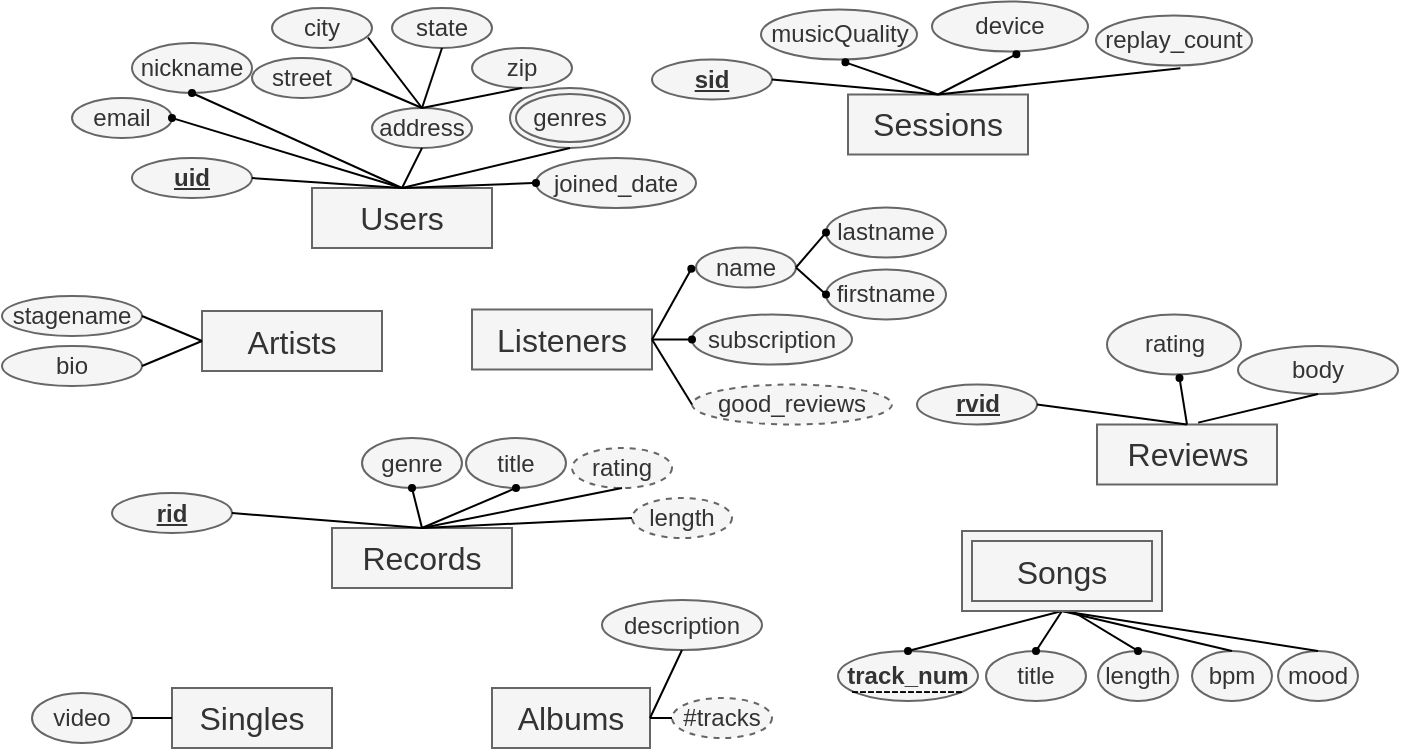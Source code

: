 <mxfile version="24.7.5" pages="2">
  <diagram id="R2lEEEUBdFMjLlhIrx00" name="Entities">
    <mxGraphModel grid="1" page="1" gridSize="10" guides="1" tooltips="1" connect="1" arrows="1" fold="1" pageScale="1" pageWidth="850" pageHeight="1100" math="0" shadow="0" extFonts="Permanent Marker^https://fonts.googleapis.com/css?family=Permanent+Marker">
      <root>
        <mxCell id="0" />
        <mxCell id="1" parent="0" />
        <mxCell id="m7z6dNr4v2_q56cSDQrF-1" value="Users" style="whiteSpace=wrap;html=1;align=center;fillColor=#f5f5f5;fontColor=#333333;strokeColor=#666666;fontSize=16;" vertex="1" parent="1">
          <mxGeometry x="130" y="315" width="90" height="30" as="geometry" />
        </mxCell>
        <mxCell id="m7z6dNr4v2_q56cSDQrF-2" value="Artists" style="whiteSpace=wrap;html=1;align=center;fillColor=#f5f5f5;fontColor=#333333;strokeColor=#666666;fontSize=16;" vertex="1" parent="1">
          <mxGeometry x="75" y="376.5" width="90" height="30" as="geometry" />
        </mxCell>
        <mxCell id="m7z6dNr4v2_q56cSDQrF-4" value="Listeners" style="whiteSpace=wrap;html=1;align=center;fillColor=#f5f5f5;fontColor=#333333;strokeColor=#666666;fontSize=16;" vertex="1" parent="1">
          <mxGeometry x="210" y="375.75" width="90" height="30" as="geometry" />
        </mxCell>
        <mxCell id="m7z6dNr4v2_q56cSDQrF-9" value="Records" style="whiteSpace=wrap;html=1;align=center;fillColor=#f5f5f5;fontColor=#333333;strokeColor=#666666;fontSize=16;" vertex="1" parent="1">
          <mxGeometry x="140" y="485" width="90" height="30" as="geometry" />
        </mxCell>
        <mxCell id="m7z6dNr4v2_q56cSDQrF-12" value="Sessions" style="whiteSpace=wrap;html=1;align=center;fillColor=#f5f5f5;fontColor=#333333;strokeColor=#666666;fontSize=16;" vertex="1" parent="1">
          <mxGeometry x="398" y="268.25" width="90" height="30" as="geometry" />
        </mxCell>
        <mxCell id="m7z6dNr4v2_q56cSDQrF-14" value="Reviews" style="whiteSpace=wrap;html=1;align=center;fillColor=#f5f5f5;fontColor=#333333;strokeColor=#666666;fontSize=16;" vertex="1" parent="1">
          <mxGeometry x="522.5" y="433.25" width="90" height="30" as="geometry" />
        </mxCell>
        <mxCell id="m7z6dNr4v2_q56cSDQrF-16" value="email" style="ellipse;whiteSpace=wrap;html=1;align=center;fillColor=#f5f5f5;fontColor=#333333;strokeColor=#666666;" vertex="1" parent="1">
          <mxGeometry x="10" y="270" width="50" height="20" as="geometry" />
        </mxCell>
        <mxCell id="m7z6dNr4v2_q56cSDQrF-17" value="&lt;b&gt;uid&lt;/b&gt;" style="ellipse;whiteSpace=wrap;html=1;align=center;fontStyle=4;fillColor=#f5f5f5;fontColor=#333333;strokeColor=#666666;" vertex="1" parent="1">
          <mxGeometry x="40" y="300" width="60" height="20" as="geometry" />
        </mxCell>
        <mxCell id="m7z6dNr4v2_q56cSDQrF-18" value="name" style="ellipse;whiteSpace=wrap;html=1;align=center;fillColor=#f5f5f5;fontColor=#333333;strokeColor=#666666;" vertex="1" parent="1">
          <mxGeometry x="322" y="344.75" width="50" height="20" as="geometry" />
        </mxCell>
        <mxCell id="m7z6dNr4v2_q56cSDQrF-19" value="firstname" style="ellipse;whiteSpace=wrap;html=1;align=center;fillColor=#f5f5f5;fontColor=#333333;strokeColor=#666666;" vertex="1" parent="1">
          <mxGeometry x="387" y="355.75" width="60" height="25" as="geometry" />
        </mxCell>
        <mxCell id="m7z6dNr4v2_q56cSDQrF-20" value="lastname" style="ellipse;whiteSpace=wrap;html=1;align=center;fillColor=#f5f5f5;fontColor=#333333;strokeColor=#666666;" vertex="1" parent="1">
          <mxGeometry x="387" y="324.75" width="60" height="25" as="geometry" />
        </mxCell>
        <mxCell id="m7z6dNr4v2_q56cSDQrF-22" value="address" style="ellipse;whiteSpace=wrap;html=1;align=center;fillColor=#f5f5f5;fontColor=#333333;strokeColor=#666666;" vertex="1" parent="1">
          <mxGeometry x="160" y="275" width="50" height="20" as="geometry" />
        </mxCell>
        <mxCell id="m7z6dNr4v2_q56cSDQrF-23" value="joined_date" style="ellipse;whiteSpace=wrap;html=1;align=center;fillColor=#f5f5f5;fontColor=#333333;strokeColor=#666666;" vertex="1" parent="1">
          <mxGeometry x="242" y="300" width="80" height="25" as="geometry" />
        </mxCell>
        <mxCell id="m7z6dNr4v2_q56cSDQrF-24" value="street" style="ellipse;whiteSpace=wrap;html=1;align=center;fillColor=#f5f5f5;fontColor=#333333;strokeColor=#666666;" vertex="1" parent="1">
          <mxGeometry x="100" y="250" width="50" height="20" as="geometry" />
        </mxCell>
        <mxCell id="m7z6dNr4v2_q56cSDQrF-25" value="city" style="ellipse;whiteSpace=wrap;html=1;align=center;fillColor=#f5f5f5;fontColor=#333333;strokeColor=#666666;" vertex="1" parent="1">
          <mxGeometry x="110" y="225" width="50" height="20" as="geometry" />
        </mxCell>
        <mxCell id="m7z6dNr4v2_q56cSDQrF-26" value="state" style="ellipse;whiteSpace=wrap;html=1;align=center;fillColor=#f5f5f5;fontColor=#333333;strokeColor=#666666;" vertex="1" parent="1">
          <mxGeometry x="170" y="225" width="50" height="20" as="geometry" />
        </mxCell>
        <mxCell id="m7z6dNr4v2_q56cSDQrF-27" value="zip" style="ellipse;whiteSpace=wrap;html=1;align=center;fillColor=#f5f5f5;fontColor=#333333;strokeColor=#666666;" vertex="1" parent="1">
          <mxGeometry x="210" y="245" width="50" height="20" as="geometry" />
        </mxCell>
        <mxCell id="m7z6dNr4v2_q56cSDQrF-28" value="genres" style="ellipse;shape=doubleEllipse;margin=3;whiteSpace=wrap;html=1;align=center;fillColor=#f5f5f5;fontColor=#333333;strokeColor=#666666;" vertex="1" parent="1">
          <mxGeometry x="229" y="265" width="60" height="30" as="geometry" />
        </mxCell>
        <mxCell id="m7z6dNr4v2_q56cSDQrF-29" value="" style="endArrow=none;html=1;rounded=0;entryX=0.5;entryY=0;entryDx=0;entryDy=0;exitX=1;exitY=0.5;exitDx=0;exitDy=0;" edge="1" parent="1" source="m7z6dNr4v2_q56cSDQrF-17" target="m7z6dNr4v2_q56cSDQrF-1">
          <mxGeometry width="50" height="50" relative="1" as="geometry">
            <mxPoint x="60" y="385" as="sourcePoint" />
            <mxPoint x="110" y="335" as="targetPoint" />
          </mxGeometry>
        </mxCell>
        <mxCell id="m7z6dNr4v2_q56cSDQrF-30" value="" style="endArrow=none;html=1;rounded=0;entryX=0.5;entryY=0;entryDx=0;entryDy=0;exitX=1;exitY=0.5;exitDx=0;exitDy=0;startArrow=oval;startFill=1;startSize=3;" edge="1" parent="1" source="m7z6dNr4v2_q56cSDQrF-16" target="m7z6dNr4v2_q56cSDQrF-1">
          <mxGeometry width="50" height="50" relative="1" as="geometry">
            <mxPoint x="110" y="320" as="sourcePoint" />
            <mxPoint x="140" y="340" as="targetPoint" />
          </mxGeometry>
        </mxCell>
        <mxCell id="m7z6dNr4v2_q56cSDQrF-31" value="" style="endArrow=none;html=1;rounded=0;entryX=0.5;entryY=0;entryDx=0;entryDy=0;exitX=0.5;exitY=1;exitDx=0;exitDy=0;" edge="1" parent="1" source="m7z6dNr4v2_q56cSDQrF-22" target="m7z6dNr4v2_q56cSDQrF-1">
          <mxGeometry width="50" height="50" relative="1" as="geometry">
            <mxPoint x="110" y="320" as="sourcePoint" />
            <mxPoint x="140" y="340" as="targetPoint" />
          </mxGeometry>
        </mxCell>
        <mxCell id="m7z6dNr4v2_q56cSDQrF-32" value="" style="endArrow=none;html=1;rounded=0;entryX=0.5;entryY=0;entryDx=0;entryDy=0;exitX=1;exitY=0.5;exitDx=0;exitDy=0;" edge="1" parent="1" source="m7z6dNr4v2_q56cSDQrF-24" target="m7z6dNr4v2_q56cSDQrF-22">
          <mxGeometry width="50" height="50" relative="1" as="geometry">
            <mxPoint x="165" y="295" as="sourcePoint" />
            <mxPoint x="185" y="325" as="targetPoint" />
          </mxGeometry>
        </mxCell>
        <mxCell id="m7z6dNr4v2_q56cSDQrF-33" value="" style="endArrow=none;html=1;rounded=0;entryX=0.5;entryY=0;entryDx=0;entryDy=0;exitX=0.96;exitY=0.742;exitDx=0;exitDy=0;exitPerimeter=0;" edge="1" parent="1" source="m7z6dNr4v2_q56cSDQrF-25" target="m7z6dNr4v2_q56cSDQrF-22">
          <mxGeometry width="50" height="50" relative="1" as="geometry">
            <mxPoint x="110" y="265" as="sourcePoint" />
            <mxPoint x="165" y="275" as="targetPoint" />
          </mxGeometry>
        </mxCell>
        <mxCell id="m7z6dNr4v2_q56cSDQrF-34" value="" style="endArrow=none;html=1;rounded=0;entryX=0.5;entryY=0;entryDx=0;entryDy=0;exitX=0.5;exitY=1;exitDx=0;exitDy=0;" edge="1" parent="1" source="m7z6dNr4v2_q56cSDQrF-26" target="m7z6dNr4v2_q56cSDQrF-22">
          <mxGeometry width="50" height="50" relative="1" as="geometry">
            <mxPoint x="128" y="247" as="sourcePoint" />
            <mxPoint x="165" y="275" as="targetPoint" />
          </mxGeometry>
        </mxCell>
        <mxCell id="m7z6dNr4v2_q56cSDQrF-35" value="" style="endArrow=none;html=1;rounded=0;entryX=0.5;entryY=0;entryDx=0;entryDy=0;exitX=0.5;exitY=1;exitDx=0;exitDy=0;" edge="1" parent="1" source="m7z6dNr4v2_q56cSDQrF-27" target="m7z6dNr4v2_q56cSDQrF-22">
          <mxGeometry width="50" height="50" relative="1" as="geometry">
            <mxPoint x="155" y="240" as="sourcePoint" />
            <mxPoint x="165" y="275" as="targetPoint" />
          </mxGeometry>
        </mxCell>
        <mxCell id="m7z6dNr4v2_q56cSDQrF-36" value="" style="endArrow=none;html=1;rounded=0;entryX=0.5;entryY=0;entryDx=0;entryDy=0;exitX=0.5;exitY=1;exitDx=0;exitDy=0;" edge="1" parent="1" source="m7z6dNr4v2_q56cSDQrF-28" target="m7z6dNr4v2_q56cSDQrF-1">
          <mxGeometry width="50" height="50" relative="1" as="geometry">
            <mxPoint x="165" y="295" as="sourcePoint" />
            <mxPoint x="185" y="325" as="targetPoint" />
          </mxGeometry>
        </mxCell>
        <mxCell id="m7z6dNr4v2_q56cSDQrF-38" value="" style="endArrow=none;html=1;rounded=0;entryX=0.5;entryY=0;entryDx=0;entryDy=0;exitX=0;exitY=0.5;exitDx=0;exitDy=0;startArrow=oval;startFill=1;startSize=3;" edge="1" parent="1" source="m7z6dNr4v2_q56cSDQrF-23" target="m7z6dNr4v2_q56cSDQrF-1">
          <mxGeometry width="50" height="50" relative="1" as="geometry">
            <mxPoint x="130" y="295" as="sourcePoint" />
            <mxPoint x="140" y="340" as="targetPoint" />
          </mxGeometry>
        </mxCell>
        <mxCell id="m7z6dNr4v2_q56cSDQrF-39" value="" style="endArrow=none;html=1;rounded=0;entryX=1;entryY=0.5;entryDx=0;entryDy=0;exitX=-0.047;exitY=0.533;exitDx=0;exitDy=0;startArrow=oval;startFill=1;startSize=3;exitPerimeter=0;" edge="1" parent="1" source="m7z6dNr4v2_q56cSDQrF-18" target="m7z6dNr4v2_q56cSDQrF-4">
          <mxGeometry width="50" height="50" relative="1" as="geometry">
            <mxPoint x="330" y="313.75" as="sourcePoint" />
            <mxPoint x="265" y="320.75" as="targetPoint" />
          </mxGeometry>
        </mxCell>
        <mxCell id="m7z6dNr4v2_q56cSDQrF-40" value="" style="endArrow=none;html=1;rounded=0;entryX=1;entryY=0.5;entryDx=0;entryDy=0;exitX=0;exitY=0.5;exitDx=0;exitDy=0;startArrow=oval;startFill=1;startSize=3;" edge="1" parent="1" source="m7z6dNr4v2_q56cSDQrF-20" target="m7z6dNr4v2_q56cSDQrF-18">
          <mxGeometry width="50" height="50" relative="1" as="geometry">
            <mxPoint x="425" y="389.75" as="sourcePoint" />
            <mxPoint x="392" y="393.75" as="targetPoint" />
          </mxGeometry>
        </mxCell>
        <mxCell id="m7z6dNr4v2_q56cSDQrF-41" value="" style="endArrow=none;html=1;rounded=0;entryX=1;entryY=0.5;entryDx=0;entryDy=0;exitX=0;exitY=0.5;exitDx=0;exitDy=0;startArrow=oval;startFill=1;startSize=3;" edge="1" parent="1" source="m7z6dNr4v2_q56cSDQrF-19" target="m7z6dNr4v2_q56cSDQrF-18">
          <mxGeometry width="50" height="50" relative="1" as="geometry">
            <mxPoint x="432" y="409.75" as="sourcePoint" />
            <mxPoint x="404" y="398.75" as="targetPoint" />
          </mxGeometry>
        </mxCell>
        <mxCell id="m7z6dNr4v2_q56cSDQrF-42" value="stagename" style="ellipse;whiteSpace=wrap;html=1;align=center;fillColor=#f5f5f5;fontColor=#333333;strokeColor=#666666;" vertex="1" parent="1">
          <mxGeometry x="-25" y="369" width="70" height="20" as="geometry" />
        </mxCell>
        <mxCell id="m7z6dNr4v2_q56cSDQrF-43" value="rating" style="ellipse;whiteSpace=wrap;html=1;align=center;dashed=1;fillColor=#f5f5f5;fontColor=#333333;strokeColor=#666666;" vertex="1" parent="1">
          <mxGeometry x="260" y="445" width="50" height="20" as="geometry" />
        </mxCell>
        <mxCell id="m7z6dNr4v2_q56cSDQrF-46" value="Singles" style="whiteSpace=wrap;html=1;align=center;fillColor=#f5f5f5;fontColor=#333333;strokeColor=#666666;fontSize=16;" vertex="1" parent="1">
          <mxGeometry x="60" y="565" width="80" height="30" as="geometry" />
        </mxCell>
        <mxCell id="m7z6dNr4v2_q56cSDQrF-47" value="Albums" style="whiteSpace=wrap;html=1;align=center;fillColor=#f5f5f5;fontColor=#333333;strokeColor=#666666;fontSize=16;" vertex="1" parent="1">
          <mxGeometry x="220" y="565" width="79" height="30" as="geometry" />
        </mxCell>
        <mxCell id="m7z6dNr4v2_q56cSDQrF-49" value="" style="endArrow=none;html=1;rounded=0;entryX=0;entryY=0.5;entryDx=0;entryDy=0;exitX=1;exitY=0.5;exitDx=0;exitDy=0;startArrow=none;startFill=0;startSize=3;" edge="1" parent="1" source="m7z6dNr4v2_q56cSDQrF-42" target="m7z6dNr4v2_q56cSDQrF-2">
          <mxGeometry width="50" height="50" relative="1" as="geometry">
            <mxPoint x="145" y="286.5" as="sourcePoint" />
            <mxPoint x="155" y="331.5" as="targetPoint" />
          </mxGeometry>
        </mxCell>
        <mxCell id="m7z6dNr4v2_q56cSDQrF-52" value="genre" style="ellipse;whiteSpace=wrap;html=1;align=center;fillColor=#f5f5f5;fontColor=#333333;strokeColor=#666666;" vertex="1" parent="1">
          <mxGeometry x="155" y="440" width="50" height="25" as="geometry" />
        </mxCell>
        <mxCell id="m7z6dNr4v2_q56cSDQrF-53" value="bio" style="ellipse;whiteSpace=wrap;html=1;align=center;fillColor=#f5f5f5;fontColor=#333333;strokeColor=#666666;" vertex="1" parent="1">
          <mxGeometry x="-25" y="394" width="70" height="20" as="geometry" />
        </mxCell>
        <mxCell id="m7z6dNr4v2_q56cSDQrF-54" value="" style="endArrow=none;html=1;rounded=0;entryX=0;entryY=0.5;entryDx=0;entryDy=0;exitX=1;exitY=0.5;exitDx=0;exitDy=0;startArrow=none;startFill=0;startSize=3;" edge="1" parent="1" source="m7z6dNr4v2_q56cSDQrF-53" target="m7z6dNr4v2_q56cSDQrF-2">
          <mxGeometry width="50" height="50" relative="1" as="geometry">
            <mxPoint x="55" y="401.5" as="sourcePoint" />
            <mxPoint x="85" y="401.5" as="targetPoint" />
          </mxGeometry>
        </mxCell>
        <mxCell id="m7z6dNr4v2_q56cSDQrF-57" value="" style="endArrow=none;html=1;rounded=0;entryX=0.5;entryY=0;entryDx=0;entryDy=0;exitX=0.5;exitY=1;exitDx=0;exitDy=0;startArrow=oval;startFill=1;startSize=3;" edge="1" parent="1" source="m7z6dNr4v2_q56cSDQrF-52" target="m7z6dNr4v2_q56cSDQrF-9">
          <mxGeometry width="50" height="50" relative="1" as="geometry">
            <mxPoint x="250" y="482" as="sourcePoint" />
            <mxPoint x="240" y="510" as="targetPoint" />
          </mxGeometry>
        </mxCell>
        <mxCell id="m7z6dNr4v2_q56cSDQrF-58" value="" style="endArrow=none;html=1;rounded=0;entryX=0.5;entryY=0;entryDx=0;entryDy=0;exitX=0.5;exitY=1;exitDx=0;exitDy=0;startArrow=none;startFill=0;startSize=3;" edge="1" parent="1" source="m7z6dNr4v2_q56cSDQrF-43" target="m7z6dNr4v2_q56cSDQrF-9">
          <mxGeometry width="50" height="50" relative="1" as="geometry">
            <mxPoint x="260" y="513" as="sourcePoint" />
            <mxPoint x="240" y="510" as="targetPoint" />
          </mxGeometry>
        </mxCell>
        <mxCell id="m7z6dNr4v2_q56cSDQrF-60" value="subscription" style="ellipse;whiteSpace=wrap;html=1;align=center;fillColor=#f5f5f5;fontColor=#333333;strokeColor=#666666;" vertex="1" parent="1">
          <mxGeometry x="320" y="378.25" width="80" height="25" as="geometry" />
        </mxCell>
        <mxCell id="m7z6dNr4v2_q56cSDQrF-61" value="" style="endArrow=none;html=1;rounded=0;entryX=1;entryY=0.5;entryDx=0;entryDy=0;exitX=0;exitY=0.5;exitDx=0;exitDy=0;startArrow=oval;startFill=1;startSize=3;" edge="1" parent="1" source="m7z6dNr4v2_q56cSDQrF-60" target="m7z6dNr4v2_q56cSDQrF-4">
          <mxGeometry width="50" height="50" relative="1" as="geometry">
            <mxPoint x="340" y="462.75" as="sourcePoint" />
            <mxPoint x="275" y="465.75" as="targetPoint" />
          </mxGeometry>
        </mxCell>
        <mxCell id="m7z6dNr4v2_q56cSDQrF-62" value="&lt;b&gt;rid&lt;/b&gt;" style="ellipse;whiteSpace=wrap;html=1;align=center;fontStyle=4;fillColor=#f5f5f5;fontColor=#333333;strokeColor=#666666;" vertex="1" parent="1">
          <mxGeometry x="30" y="467.5" width="60" height="20" as="geometry" />
        </mxCell>
        <mxCell id="m7z6dNr4v2_q56cSDQrF-63" value="" style="endArrow=none;html=1;rounded=0;entryX=0.5;entryY=0;entryDx=0;entryDy=0;exitX=1;exitY=0.5;exitDx=0;exitDy=0;" edge="1" parent="1" source="m7z6dNr4v2_q56cSDQrF-62" target="m7z6dNr4v2_q56cSDQrF-9">
          <mxGeometry width="50" height="50" relative="1" as="geometry">
            <mxPoint x="60" y="570" as="sourcePoint" />
            <mxPoint x="130" y="515" as="targetPoint" />
          </mxGeometry>
        </mxCell>
        <mxCell id="m7z6dNr4v2_q56cSDQrF-64" value="length" style="ellipse;whiteSpace=wrap;html=1;align=center;dashed=1;fillColor=#f5f5f5;fontColor=#333333;strokeColor=#666666;" vertex="1" parent="1">
          <mxGeometry x="290" y="470" width="50" height="20" as="geometry" />
        </mxCell>
        <mxCell id="m7z6dNr4v2_q56cSDQrF-65" value="" style="endArrow=none;html=1;rounded=0;entryX=0.5;entryY=0;entryDx=0;entryDy=0;exitX=0;exitY=0.5;exitDx=0;exitDy=0;startArrow=none;startFill=0;startSize=3;" edge="1" parent="1" source="m7z6dNr4v2_q56cSDQrF-64" target="m7z6dNr4v2_q56cSDQrF-9">
          <mxGeometry width="50" height="50" relative="1" as="geometry">
            <mxPoint x="255" y="475" as="sourcePoint" />
            <mxPoint x="195" y="495" as="targetPoint" />
          </mxGeometry>
        </mxCell>
        <mxCell id="m7z6dNr4v2_q56cSDQrF-66" value="title" style="ellipse;whiteSpace=wrap;html=1;align=center;fillColor=#f5f5f5;fontColor=#333333;strokeColor=#666666;" vertex="1" parent="1">
          <mxGeometry x="207" y="440" width="50" height="25" as="geometry" />
        </mxCell>
        <mxCell id="m7z6dNr4v2_q56cSDQrF-67" value="" style="endArrow=none;html=1;rounded=0;entryX=0.5;entryY=0;entryDx=0;entryDy=0;exitX=0.5;exitY=1;exitDx=0;exitDy=0;startArrow=oval;startFill=1;startSize=3;" edge="1" parent="1" source="m7z6dNr4v2_q56cSDQrF-66" target="m7z6dNr4v2_q56cSDQrF-9">
          <mxGeometry width="50" height="50" relative="1" as="geometry">
            <mxPoint x="190" y="475" as="sourcePoint" />
            <mxPoint x="195" y="495" as="targetPoint" />
          </mxGeometry>
        </mxCell>
        <mxCell id="m7z6dNr4v2_q56cSDQrF-72" value="title" style="ellipse;whiteSpace=wrap;html=1;align=center;fillColor=#f5f5f5;fontColor=#333333;strokeColor=#666666;" vertex="1" parent="1">
          <mxGeometry x="467" y="546.5" width="50" height="25" as="geometry" />
        </mxCell>
        <mxCell id="m7z6dNr4v2_q56cSDQrF-73" value="" style="endArrow=none;html=1;rounded=0;entryX=0.5;entryY=1;entryDx=0;entryDy=0;exitX=0.5;exitY=0;exitDx=0;exitDy=0;startArrow=oval;startFill=1;startSize=3;" edge="1" parent="1" source="m7z6dNr4v2_q56cSDQrF-72" target="m7z6dNr4v2_q56cSDQrF-90">
          <mxGeometry width="50" height="50" relative="1" as="geometry">
            <mxPoint x="630" y="411.5" as="sourcePoint" />
            <mxPoint x="573" y="621.5" as="targetPoint" />
          </mxGeometry>
        </mxCell>
        <mxCell id="m7z6dNr4v2_q56cSDQrF-77" value="&lt;b&gt;track_num&lt;/b&gt;" style="ellipse;whiteSpace=wrap;html=1;align=center;fillColor=#f5f5f5;fontColor=#333333;strokeColor=#666666;" vertex="1" parent="1">
          <mxGeometry x="393" y="546.5" width="70" height="25" as="geometry" />
        </mxCell>
        <mxCell id="m7z6dNr4v2_q56cSDQrF-78" value="bpm" style="ellipse;whiteSpace=wrap;html=1;align=center;fillColor=#f5f5f5;fontColor=#333333;strokeColor=#666666;" vertex="1" parent="1">
          <mxGeometry x="570" y="546.5" width="40" height="25" as="geometry" />
        </mxCell>
        <mxCell id="m7z6dNr4v2_q56cSDQrF-79" value="mood" style="ellipse;whiteSpace=wrap;html=1;align=center;fillColor=#f5f5f5;fontColor=#333333;strokeColor=#666666;" vertex="1" parent="1">
          <mxGeometry x="613" y="546.5" width="40" height="25" as="geometry" />
        </mxCell>
        <mxCell id="m7z6dNr4v2_q56cSDQrF-80" value="" style="endArrow=none;html=1;rounded=0;entryX=0.5;entryY=1;entryDx=0;entryDy=0;exitX=0.5;exitY=0;exitDx=0;exitDy=0;startArrow=oval;startFill=1;startSize=3;" edge="1" parent="1" source="m7z6dNr4v2_q56cSDQrF-77">
          <mxGeometry width="50" height="50" relative="1" as="geometry">
            <mxPoint x="475" y="556.5" as="sourcePoint" />
            <mxPoint x="505" y="526.5" as="targetPoint" />
          </mxGeometry>
        </mxCell>
        <mxCell id="m7z6dNr4v2_q56cSDQrF-81" value="" style="endArrow=none;html=1;rounded=0;entryX=0.5;entryY=1;entryDx=0;entryDy=0;exitX=0.5;exitY=0;exitDx=0;exitDy=0;startArrow=none;startFill=0;startSize=3;" edge="1" parent="1" source="m7z6dNr4v2_q56cSDQrF-78">
          <mxGeometry width="50" height="50" relative="1" as="geometry">
            <mxPoint x="535" y="556.5" as="sourcePoint" />
            <mxPoint x="505" y="526.5" as="targetPoint" />
          </mxGeometry>
        </mxCell>
        <mxCell id="m7z6dNr4v2_q56cSDQrF-82" value="" style="endArrow=none;html=1;rounded=0;exitX=0.5;exitY=0;exitDx=0;exitDy=0;startArrow=none;startFill=0;startSize=3;entryX=0.5;entryY=1;entryDx=0;entryDy=0;" edge="1" parent="1" source="m7z6dNr4v2_q56cSDQrF-79">
          <mxGeometry width="50" height="50" relative="1" as="geometry">
            <mxPoint x="590" y="556.5" as="sourcePoint" />
            <mxPoint x="505" y="526.5" as="targetPoint" />
          </mxGeometry>
        </mxCell>
        <mxCell id="m7z6dNr4v2_q56cSDQrF-84" value="length" style="ellipse;whiteSpace=wrap;html=1;align=center;fillColor=#f5f5f5;fontColor=#333333;strokeColor=#666666;" vertex="1" parent="1">
          <mxGeometry x="523" y="546.5" width="40" height="25" as="geometry" />
        </mxCell>
        <mxCell id="m7z6dNr4v2_q56cSDQrF-85" value="" style="endArrow=none;html=1;rounded=0;exitX=0.5;exitY=0;exitDx=0;exitDy=0;startArrow=oval;startFill=1;startSize=3;" edge="1" parent="1" source="m7z6dNr4v2_q56cSDQrF-84">
          <mxGeometry width="50" height="50" relative="1" as="geometry">
            <mxPoint x="510" y="556.5" as="sourcePoint" />
            <mxPoint x="510" y="526.5" as="targetPoint" />
          </mxGeometry>
        </mxCell>
        <mxCell id="m7z6dNr4v2_q56cSDQrF-86" value="#tracks" style="ellipse;whiteSpace=wrap;html=1;align=center;dashed=1;fillColor=#f5f5f5;fontColor=#333333;strokeColor=#666666;" vertex="1" parent="1">
          <mxGeometry x="310" y="570" width="50" height="20" as="geometry" />
        </mxCell>
        <mxCell id="m7z6dNr4v2_q56cSDQrF-87" value="" style="endArrow=none;html=1;rounded=0;entryX=1;entryY=0.5;entryDx=0;entryDy=0;exitX=0;exitY=0.5;exitDx=0;exitDy=0;startArrow=none;startFill=0;startSize=3;" edge="1" parent="1" source="m7z6dNr4v2_q56cSDQrF-86" target="m7z6dNr4v2_q56cSDQrF-47">
          <mxGeometry width="50" height="50" relative="1" as="geometry">
            <mxPoint x="300" y="663" as="sourcePoint" />
            <mxPoint x="225" y="635" as="targetPoint" />
          </mxGeometry>
        </mxCell>
        <mxCell id="m7z6dNr4v2_q56cSDQrF-90" value="Songs" style="shape=ext;margin=3;double=1;whiteSpace=wrap;html=1;align=center;fontSize=16;fillColor=#f5f5f5;fontColor=#333333;strokeColor=#666666;" vertex="1" parent="1">
          <mxGeometry x="455" y="486.5" width="100" height="40" as="geometry" />
        </mxCell>
        <mxCell id="m7z6dNr4v2_q56cSDQrF-92" value="--------------" style="text;html=1;align=center;verticalAlign=middle;resizable=0;points=[];autosize=1;strokeColor=none;fillColor=none;" vertex="1" parent="1">
          <mxGeometry x="387" y="550.5" width="80" height="30" as="geometry" />
        </mxCell>
        <mxCell id="m7z6dNr4v2_q56cSDQrF-100" value="video" style="ellipse;whiteSpace=wrap;html=1;align=center;fillColor=#f5f5f5;fontColor=#333333;strokeColor=#666666;" vertex="1" parent="1">
          <mxGeometry x="-10" y="567.5" width="50" height="25" as="geometry" />
        </mxCell>
        <mxCell id="m7z6dNr4v2_q56cSDQrF-101" value="" style="endArrow=none;html=1;rounded=0;entryX=0;entryY=0.5;entryDx=0;entryDy=0;exitX=1;exitY=0.5;exitDx=0;exitDy=0;" edge="1" parent="1" source="m7z6dNr4v2_q56cSDQrF-100" target="m7z6dNr4v2_q56cSDQrF-46">
          <mxGeometry width="50" height="50" relative="1" as="geometry">
            <mxPoint x="125" y="575" as="sourcePoint" />
            <mxPoint x="175" y="561" as="targetPoint" />
          </mxGeometry>
        </mxCell>
        <mxCell id="m7z6dNr4v2_q56cSDQrF-103" value="description" style="ellipse;whiteSpace=wrap;html=1;align=center;fillColor=#f5f5f5;fontColor=#333333;strokeColor=#666666;" vertex="1" parent="1">
          <mxGeometry x="275" y="521" width="80" height="25" as="geometry" />
        </mxCell>
        <mxCell id="m7z6dNr4v2_q56cSDQrF-105" value="" style="endArrow=none;html=1;rounded=0;entryX=0.5;entryY=1;entryDx=0;entryDy=0;exitX=1;exitY=0.5;exitDx=0;exitDy=0;" edge="1" parent="1" source="m7z6dNr4v2_q56cSDQrF-47" target="m7z6dNr4v2_q56cSDQrF-103">
          <mxGeometry width="50" height="50" relative="1" as="geometry">
            <mxPoint x="200" y="539" as="sourcePoint" />
            <mxPoint x="295" y="546" as="targetPoint" />
          </mxGeometry>
        </mxCell>
        <mxCell id="m7z6dNr4v2_q56cSDQrF-107" value="&lt;b&gt;sid&lt;/b&gt;" style="ellipse;whiteSpace=wrap;html=1;align=center;fontStyle=4;fillColor=#f5f5f5;fontColor=#333333;strokeColor=#666666;" vertex="1" parent="1">
          <mxGeometry x="300" y="250.75" width="60" height="20" as="geometry" />
        </mxCell>
        <mxCell id="m7z6dNr4v2_q56cSDQrF-108" value="" style="endArrow=none;html=1;rounded=0;exitX=1;exitY=0.5;exitDx=0;exitDy=0;" edge="1" parent="1" source="m7z6dNr4v2_q56cSDQrF-107">
          <mxGeometry width="50" height="50" relative="1" as="geometry">
            <mxPoint x="290.5" y="380.75" as="sourcePoint" />
            <mxPoint x="443" y="268.25" as="targetPoint" />
          </mxGeometry>
        </mxCell>
        <mxCell id="m7z6dNr4v2_q56cSDQrF-110" value="musicQuality" style="ellipse;whiteSpace=wrap;html=1;align=center;fillColor=#f5f5f5;fontColor=#333333;strokeColor=#666666;" vertex="1" parent="1">
          <mxGeometry x="354.5" y="225.75" width="78" height="25" as="geometry" />
        </mxCell>
        <mxCell id="m7z6dNr4v2_q56cSDQrF-115" value="" style="endArrow=none;html=1;rounded=0;entryX=0.5;entryY=0;entryDx=0;entryDy=0;exitX=0.541;exitY=1.057;exitDx=0;exitDy=0;startArrow=oval;startFill=1;startSize=3;exitPerimeter=0;" edge="1" parent="1" source="m7z6dNr4v2_q56cSDQrF-110" target="m7z6dNr4v2_q56cSDQrF-12">
          <mxGeometry width="50" height="50" relative="1" as="geometry">
            <mxPoint x="308" y="173.25" as="sourcePoint" />
            <mxPoint x="288" y="173.25" as="targetPoint" />
          </mxGeometry>
        </mxCell>
        <mxCell id="m7z6dNr4v2_q56cSDQrF-118" value="&lt;b&gt;rvid&lt;/b&gt;" style="ellipse;whiteSpace=wrap;html=1;align=center;fontStyle=4;fillColor=#f5f5f5;fontColor=#333333;strokeColor=#666666;" vertex="1" parent="1">
          <mxGeometry x="432.5" y="413.25" width="60" height="20" as="geometry" />
        </mxCell>
        <mxCell id="m7z6dNr4v2_q56cSDQrF-119" value="" style="endArrow=none;html=1;rounded=0;exitX=1;exitY=0.5;exitDx=0;exitDy=0;entryX=0.5;entryY=0;entryDx=0;entryDy=0;" edge="1" parent="1" source="m7z6dNr4v2_q56cSDQrF-118" target="m7z6dNr4v2_q56cSDQrF-14">
          <mxGeometry width="50" height="50" relative="1" as="geometry">
            <mxPoint x="415" y="535.75" as="sourcePoint" />
            <mxPoint x="567.5" y="423.25" as="targetPoint" />
          </mxGeometry>
        </mxCell>
        <mxCell id="m7z6dNr4v2_q56cSDQrF-122" value="rating" style="ellipse;whiteSpace=wrap;html=1;align=center;fillColor=#f5f5f5;fontColor=#333333;strokeColor=#666666;" vertex="1" parent="1">
          <mxGeometry x="527.5" y="378.25" width="67" height="30" as="geometry" />
        </mxCell>
        <mxCell id="m7z6dNr4v2_q56cSDQrF-123" value="" style="endArrow=none;html=1;rounded=0;entryX=0.5;entryY=0;entryDx=0;entryDy=0;exitX=0.541;exitY=1.057;exitDx=0;exitDy=0;startArrow=oval;startFill=1;startSize=3;exitPerimeter=0;" edge="1" parent="1" source="m7z6dNr4v2_q56cSDQrF-122" target="m7z6dNr4v2_q56cSDQrF-14">
          <mxGeometry width="50" height="50" relative="1" as="geometry">
            <mxPoint x="440.5" y="318.25" as="sourcePoint" />
            <mxPoint x="575.5" y="413.25" as="targetPoint" />
          </mxGeometry>
        </mxCell>
        <mxCell id="m7z6dNr4v2_q56cSDQrF-126" value="body" style="ellipse;whiteSpace=wrap;html=1;align=center;fillColor=#f5f5f5;fontColor=#333333;strokeColor=#666666;" vertex="1" parent="1">
          <mxGeometry x="593" y="394" width="80" height="24" as="geometry" />
        </mxCell>
        <mxCell id="m7z6dNr4v2_q56cSDQrF-127" value="" style="endArrow=none;html=1;rounded=0;exitX=0.5;exitY=1;exitDx=0;exitDy=0;startArrow=none;startFill=0;startSize=3;entryX=0.562;entryY=-0.031;entryDx=0;entryDy=0;entryPerimeter=0;" edge="1" parent="1" source="m7z6dNr4v2_q56cSDQrF-126" target="m7z6dNr4v2_q56cSDQrF-14">
          <mxGeometry width="50" height="50" relative="1" as="geometry">
            <mxPoint x="717.5" y="393.25" as="sourcePoint" />
            <mxPoint x="592.5" y="413.25" as="targetPoint" />
          </mxGeometry>
        </mxCell>
        <mxCell id="m7z6dNr4v2_q56cSDQrF-128" value="good_reviews" style="ellipse;whiteSpace=wrap;html=1;align=center;dashed=1;fillColor=#f5f5f5;fontColor=#333333;strokeColor=#666666;" vertex="1" parent="1">
          <mxGeometry x="320" y="413.25" width="100" height="20" as="geometry" />
        </mxCell>
        <mxCell id="m7z6dNr4v2_q56cSDQrF-129" value="" style="endArrow=none;html=1;rounded=0;exitX=0;exitY=0.5;exitDx=0;exitDy=0;startArrow=none;startFill=0;startSize=3;entryX=1;entryY=0.5;entryDx=0;entryDy=0;" edge="1" parent="1" source="m7z6dNr4v2_q56cSDQrF-128" target="m7z6dNr4v2_q56cSDQrF-4">
          <mxGeometry width="50" height="50" relative="1" as="geometry">
            <mxPoint x="270" y="398.75" as="sourcePoint" />
            <mxPoint x="300" y="385.75" as="targetPoint" />
          </mxGeometry>
        </mxCell>
        <mxCell id="9H-P3haPAAki3UIAK6NZ-1" value="device" style="ellipse;whiteSpace=wrap;html=1;align=center;fillColor=#f5f5f5;fontColor=#333333;strokeColor=#666666;" vertex="1" parent="1">
          <mxGeometry x="440" y="221.75" width="78" height="25" as="geometry" />
        </mxCell>
        <mxCell id="9H-P3haPAAki3UIAK6NZ-2" value="" style="endArrow=none;html=1;rounded=0;exitX=0.541;exitY=1.057;exitDx=0;exitDy=0;startArrow=oval;startFill=1;startSize=3;exitPerimeter=0;entryX=0.5;entryY=0;entryDx=0;entryDy=0;" edge="1" parent="1" source="9H-P3haPAAki3UIAK6NZ-1" target="m7z6dNr4v2_q56cSDQrF-12">
          <mxGeometry width="50" height="50" relative="1" as="geometry">
            <mxPoint x="392" y="155.25" as="sourcePoint" />
            <mxPoint x="590" y="271.75" as="targetPoint" />
          </mxGeometry>
        </mxCell>
        <mxCell id="OxJGCo9w4F_GELYzy29N-1" value="replay_count" style="ellipse;whiteSpace=wrap;html=1;align=center;fillColor=#f5f5f5;fontColor=#333333;strokeColor=#666666;" vertex="1" parent="1">
          <mxGeometry x="522" y="228.75" width="78" height="25" as="geometry" />
        </mxCell>
        <mxCell id="OxJGCo9w4F_GELYzy29N-2" value="" style="endArrow=none;html=1;rounded=0;exitX=0.541;exitY=1.057;exitDx=0;exitDy=0;startArrow=none;startFill=0;startSize=3;exitPerimeter=0;entryX=0.5;entryY=0;entryDx=0;entryDy=0;" edge="1" parent="1" source="OxJGCo9w4F_GELYzy29N-1" target="m7z6dNr4v2_q56cSDQrF-12">
          <mxGeometry width="50" height="50" relative="1" as="geometry">
            <mxPoint x="474" y="162.25" as="sourcePoint" />
            <mxPoint x="525" y="275.75" as="targetPoint" />
          </mxGeometry>
        </mxCell>
        <mxCell id="u_ucK4fHByCeaSaJpIVc-2" value="nickname" style="ellipse;whiteSpace=wrap;html=1;align=center;fillColor=#f5f5f5;fontColor=#333333;strokeColor=#666666;" vertex="1" parent="1">
          <mxGeometry x="40" y="242.5" width="60" height="25" as="geometry" />
        </mxCell>
        <mxCell id="u_ucK4fHByCeaSaJpIVc-3" value="" style="endArrow=none;html=1;rounded=0;entryX=0.5;entryY=0;entryDx=0;entryDy=0;exitX=0.5;exitY=1;exitDx=0;exitDy=0;startArrow=oval;startFill=1;startSize=3;" edge="1" parent="1" source="u_ucK4fHByCeaSaJpIVc-2" target="m7z6dNr4v2_q56cSDQrF-1">
          <mxGeometry width="50" height="50" relative="1" as="geometry">
            <mxPoint x="61.5" y="334.75" as="sourcePoint" />
            <mxPoint x="106.5" y="354.75" as="targetPoint" />
          </mxGeometry>
        </mxCell>
      </root>
    </mxGraphModel>
  </diagram>
  <diagram name="Relationships" id="0XXxZVFuT4ylNUoDSTAb">
    <mxGraphModel dx="1435" dy="732" grid="0" gridSize="10" guides="1" tooltips="1" connect="1" arrows="1" fold="1" page="0" pageScale="1" pageWidth="850" pageHeight="1100" math="0" shadow="0" extFonts="Permanent Marker^https://fonts.googleapis.com/css?family=Permanent+Marker">
      <root>
        <mxCell id="vH7kEpWCVE1P75NRNAr0-0" />
        <mxCell id="vH7kEpWCVE1P75NRNAr0-1" parent="vH7kEpWCVE1P75NRNAr0-0" />
        <mxCell id="vH7kEpWCVE1P75NRNAr0-2" value="Users" style="whiteSpace=wrap;html=1;align=center;fillColor=#f5f5f5;fontColor=#333333;strokeColor=#666666;fontSize=16;" parent="vH7kEpWCVE1P75NRNAr0-1" vertex="1">
          <mxGeometry x="130" y="315" width="90" height="30" as="geometry" />
        </mxCell>
        <mxCell id="vH7kEpWCVE1P75NRNAr0-3" value="Artists" style="whiteSpace=wrap;html=1;align=center;fillColor=#f5f5f5;fontColor=#333333;strokeColor=#666666;fontSize=16;" parent="vH7kEpWCVE1P75NRNAr0-1" vertex="1">
          <mxGeometry x="60" y="425" width="90" height="30" as="geometry" />
        </mxCell>
        <mxCell id="vH7kEpWCVE1P75NRNAr0-4" value="Listeners" style="whiteSpace=wrap;html=1;align=center;fillColor=#f5f5f5;fontColor=#333333;strokeColor=#666666;fontSize=16;" parent="vH7kEpWCVE1P75NRNAr0-1" vertex="1">
          <mxGeometry x="235" y="425" width="90" height="30" as="geometry" />
        </mxCell>
        <mxCell id="vH7kEpWCVE1P75NRNAr0-5" value="" style="group" parent="vH7kEpWCVE1P75NRNAr0-1" vertex="1" connectable="0">
          <mxGeometry x="155" y="375" width="40" height="35" as="geometry" />
        </mxCell>
        <mxCell id="vH7kEpWCVE1P75NRNAr0-6" value="" style="triangle;whiteSpace=wrap;html=1;rotation=-90;fillColor=#f5f5f5;fontColor=#333333;strokeColor=#666666;" parent="vH7kEpWCVE1P75NRNAr0-5" vertex="1">
          <mxGeometry x="5" y="-5" width="30" height="40" as="geometry" />
        </mxCell>
        <mxCell id="vH7kEpWCVE1P75NRNAr0-7" value="IsA" style="text;html=1;align=center;verticalAlign=middle;resizable=0;points=[];autosize=1;strokeColor=none;fillColor=none;" parent="vH7kEpWCVE1P75NRNAr0-5" vertex="1">
          <mxGeometry y="5" width="40" height="30" as="geometry" />
        </mxCell>
        <mxCell id="vH7kEpWCVE1P75NRNAr0-8" value="Records" style="whiteSpace=wrap;html=1;align=center;fillColor=#f5f5f5;fontColor=#333333;strokeColor=#666666;fontSize=16;" parent="vH7kEpWCVE1P75NRNAr0-1" vertex="1">
          <mxGeometry x="60" y="580" width="90" height="30" as="geometry" />
        </mxCell>
        <mxCell id="vH7kEpWCVE1P75NRNAr0-9" value="Sessions" style="whiteSpace=wrap;html=1;align=center;fillColor=#f5f5f5;fontColor=#333333;strokeColor=#666666;fontSize=16;" parent="vH7kEpWCVE1P75NRNAr0-1" vertex="1">
          <mxGeometry x="425" y="425" width="90" height="30" as="geometry" />
        </mxCell>
        <mxCell id="vH7kEpWCVE1P75NRNAr0-10" value="Reviews" style="whiteSpace=wrap;html=1;align=center;fillColor=#f5f5f5;fontColor=#333333;strokeColor=#666666;fontSize=16;" parent="vH7kEpWCVE1P75NRNAr0-1" vertex="1">
          <mxGeometry x="315" y="518.5" width="90" height="30" as="geometry" />
        </mxCell>
        <mxCell id="vH7kEpWCVE1P75NRNAr0-37" value="Singles" style="whiteSpace=wrap;html=1;align=center;fillColor=#f5f5f5;fontColor=#333333;strokeColor=#666666;fontSize=16;" parent="vH7kEpWCVE1P75NRNAr0-1" vertex="1">
          <mxGeometry x="-20" y="660" width="80" height="30" as="geometry" />
        </mxCell>
        <mxCell id="vH7kEpWCVE1P75NRNAr0-38" value="Albums" style="whiteSpace=wrap;html=1;align=center;fillColor=#f5f5f5;fontColor=#333333;strokeColor=#666666;fontSize=16;" parent="vH7kEpWCVE1P75NRNAr0-1" vertex="1">
          <mxGeometry x="140" y="660" width="79" height="30" as="geometry" />
        </mxCell>
        <mxCell id="vH7kEpWCVE1P75NRNAr0-55" value="" style="group" parent="vH7kEpWCVE1P75NRNAr0-1" vertex="1" connectable="0">
          <mxGeometry x="85" y="616" width="40" height="35" as="geometry" />
        </mxCell>
        <mxCell id="vH7kEpWCVE1P75NRNAr0-56" value="" style="triangle;whiteSpace=wrap;html=1;rotation=-90;fillColor=#f5f5f5;fontColor=#333333;strokeColor=#666666;" parent="vH7kEpWCVE1P75NRNAr0-55" vertex="1">
          <mxGeometry x="5" y="-5" width="30" height="40" as="geometry" />
        </mxCell>
        <mxCell id="vH7kEpWCVE1P75NRNAr0-57" value="IsA" style="text;html=1;align=center;verticalAlign=middle;resizable=0;points=[];autosize=1;strokeColor=none;fillColor=none;" parent="vH7kEpWCVE1P75NRNAr0-55" vertex="1">
          <mxGeometry y="5" width="40" height="30" as="geometry" />
        </mxCell>
        <mxCell id="vH7kEpWCVE1P75NRNAr0-70" value="Songs" style="shape=ext;margin=3;double=1;whiteSpace=wrap;html=1;align=center;fontSize=16;fillColor=#f5f5f5;fontColor=#333333;strokeColor=#666666;" parent="vH7kEpWCVE1P75NRNAr0-1" vertex="1">
          <mxGeometry x="420" y="576.5" width="100" height="40" as="geometry" />
        </mxCell>
        <mxCell id="vH7kEpWCVE1P75NRNAr0-72" value="" style="endArrow=none;html=1;rounded=0;entryX=0.5;entryY=1;entryDx=0;entryDy=0;exitX=1;exitY=0.5;exitDx=0;exitDy=0;" parent="vH7kEpWCVE1P75NRNAr0-1" source="vH7kEpWCVE1P75NRNAr0-6" target="vH7kEpWCVE1P75NRNAr0-2" edge="1">
          <mxGeometry width="50" height="50" relative="1" as="geometry">
            <mxPoint x="110" y="320" as="sourcePoint" />
            <mxPoint x="140" y="340" as="targetPoint" />
          </mxGeometry>
        </mxCell>
        <mxCell id="vH7kEpWCVE1P75NRNAr0-73" value="" style="endArrow=none;html=1;rounded=0;entryX=0.5;entryY=0;entryDx=0;entryDy=0;exitX=0.006;exitY=0.808;exitDx=0;exitDy=0;exitPerimeter=0;" parent="vH7kEpWCVE1P75NRNAr0-1" source="vH7kEpWCVE1P75NRNAr0-7" target="vH7kEpWCVE1P75NRNAr0-3" edge="1">
          <mxGeometry width="50" height="50" relative="1" as="geometry">
            <mxPoint x="130" y="405" as="sourcePoint" />
            <mxPoint x="110.0" y="418.14" as="targetPoint" />
          </mxGeometry>
        </mxCell>
        <mxCell id="vH7kEpWCVE1P75NRNAr0-74" value="" style="endArrow=none;html=1;rounded=0;entryX=0.5;entryY=0;entryDx=0;entryDy=0;exitX=0.974;exitY=0.829;exitDx=0;exitDy=0;exitPerimeter=0;" parent="vH7kEpWCVE1P75NRNAr0-1" source="vH7kEpWCVE1P75NRNAr0-7" target="vH7kEpWCVE1P75NRNAr0-4" edge="1">
          <mxGeometry width="50" height="50" relative="1" as="geometry">
            <mxPoint x="165" y="414" as="sourcePoint" />
            <mxPoint x="115" y="435" as="targetPoint" />
          </mxGeometry>
        </mxCell>
        <mxCell id="vH7kEpWCVE1P75NRNAr0-75" value="not disjoint&lt;div&gt;covering&lt;/div&gt;" style="text;html=1;align=center;verticalAlign=middle;resizable=0;points=[];autosize=1;strokeColor=none;fillColor=none;" parent="vH7kEpWCVE1P75NRNAr0-1" vertex="1">
          <mxGeometry x="135" y="400" width="80" height="40" as="geometry" />
        </mxCell>
        <mxCell id="vH7kEpWCVE1P75NRNAr0-76" value="" style="endArrow=none;html=1;rounded=0;entryX=0.5;entryY=1;entryDx=0;entryDy=0;exitX=1;exitY=0.5;exitDx=0;exitDy=0;" parent="vH7kEpWCVE1P75NRNAr0-1" source="vH7kEpWCVE1P75NRNAr0-56" target="vH7kEpWCVE1P75NRNAr0-8" edge="1">
          <mxGeometry width="50" height="50" relative="1" as="geometry">
            <mxPoint x="185" y="420" as="sourcePoint" />
            <mxPoint x="185" y="390" as="targetPoint" />
          </mxGeometry>
        </mxCell>
        <mxCell id="vH7kEpWCVE1P75NRNAr0-77" value="" style="endArrow=none;html=1;rounded=0;entryX=0.005;entryY=0.829;entryDx=0;entryDy=0;exitX=0.5;exitY=0;exitDx=0;exitDy=0;entryPerimeter=0;" parent="vH7kEpWCVE1P75NRNAr0-1" source="vH7kEpWCVE1P75NRNAr0-37" target="vH7kEpWCVE1P75NRNAr0-57" edge="1">
          <mxGeometry width="50" height="50" relative="1" as="geometry">
            <mxPoint x="115" y="626" as="sourcePoint" />
            <mxPoint x="115" y="620" as="targetPoint" />
          </mxGeometry>
        </mxCell>
        <mxCell id="vH7kEpWCVE1P75NRNAr0-78" value="" style="endArrow=none;html=1;rounded=0;exitX=0.5;exitY=0;exitDx=0;exitDy=0;entryX=0.945;entryY=0.797;entryDx=0;entryDy=0;entryPerimeter=0;" parent="vH7kEpWCVE1P75NRNAr0-1" source="vH7kEpWCVE1P75NRNAr0-38" target="vH7kEpWCVE1P75NRNAr0-57" edge="1">
          <mxGeometry width="50" height="50" relative="1" as="geometry">
            <mxPoint x="45" y="670" as="sourcePoint" />
            <mxPoint x="125" y="644" as="targetPoint" />
          </mxGeometry>
        </mxCell>
        <mxCell id="vH7kEpWCVE1P75NRNAr0-81" value="disjoint&lt;div&gt;covering&lt;/div&gt;" style="text;html=1;align=center;verticalAlign=middle;resizable=0;points=[];autosize=1;strokeColor=none;fillColor=none;" parent="vH7kEpWCVE1P75NRNAr0-1" vertex="1">
          <mxGeometry x="70" y="645" width="70" height="40" as="geometry" />
        </mxCell>
        <mxCell id="ki9-TBqm3kJDDxW-xRnx-0" value="Release" style="shape=rhombus;perimeter=rhombusPerimeter;whiteSpace=wrap;html=1;align=center;fontSize=15;fillColor=#f5f5f5;fontColor=#333333;strokeColor=#666666;" parent="vH7kEpWCVE1P75NRNAr0-1" vertex="1">
          <mxGeometry x="68.75" y="490" width="72.5" height="60" as="geometry" />
        </mxCell>
        <mxCell id="ki9-TBqm3kJDDxW-xRnx-1" value="" style="endArrow=none;html=1;rounded=0;entryX=0.5;entryY=1;entryDx=0;entryDy=0;exitX=0.5;exitY=0;exitDx=0;exitDy=0;" parent="vH7kEpWCVE1P75NRNAr0-1" source="ki9-TBqm3kJDDxW-xRnx-0" target="vH7kEpWCVE1P75NRNAr0-3" edge="1">
          <mxGeometry relative="1" as="geometry">
            <mxPoint x="-250" y="595.81" as="sourcePoint" />
            <mxPoint x="-90" y="595.81" as="targetPoint" />
          </mxGeometry>
        </mxCell>
        <mxCell id="ki9-TBqm3kJDDxW-xRnx-2" value="1" style="resizable=0;html=1;whiteSpace=wrap;align=right;verticalAlign=bottom;" parent="ki9-TBqm3kJDDxW-xRnx-1" connectable="0" vertex="1">
          <mxGeometry x="1" relative="1" as="geometry">
            <mxPoint y="35" as="offset" />
          </mxGeometry>
        </mxCell>
        <mxCell id="ki9-TBqm3kJDDxW-xRnx-3" value="" style="endArrow=none;html=1;rounded=0;entryX=0.5;entryY=1;entryDx=0;entryDy=0;exitX=0.5;exitY=0;exitDx=0;exitDy=0;shape=link;width=-2.4;" parent="vH7kEpWCVE1P75NRNAr0-1" source="vH7kEpWCVE1P75NRNAr0-8" target="ki9-TBqm3kJDDxW-xRnx-0" edge="1">
          <mxGeometry relative="1" as="geometry">
            <mxPoint x="104.8" y="585" as="sourcePoint" />
            <mxPoint x="104.8" y="550" as="targetPoint" />
          </mxGeometry>
        </mxCell>
        <mxCell id="ki9-TBqm3kJDDxW-xRnx-4" value="N" style="resizable=0;html=1;whiteSpace=wrap;align=right;verticalAlign=bottom;" parent="ki9-TBqm3kJDDxW-xRnx-3" connectable="0" vertex="1">
          <mxGeometry x="1" relative="1" as="geometry">
            <mxPoint y="30" as="offset" />
          </mxGeometry>
        </mxCell>
        <mxCell id="ki9-TBqm3kJDDxW-xRnx-6" value="" style="endArrow=none;html=1;rounded=0;exitX=1;exitY=0.5;exitDx=0;exitDy=0;entryX=1;entryY=0.5;entryDx=0;entryDy=0;" parent="vH7kEpWCVE1P75NRNAr0-1" source="ki9-TBqm3kJDDxW-xRnx-10" target="vH7kEpWCVE1P75NRNAr0-8" edge="1">
          <mxGeometry relative="1" as="geometry">
            <mxPoint x="10" y="576" as="sourcePoint" />
            <mxPoint x="-50" y="511" as="targetPoint" />
          </mxGeometry>
        </mxCell>
        <mxCell id="ki9-TBqm3kJDDxW-xRnx-7" value="1" style="resizable=0;html=1;whiteSpace=wrap;align=right;verticalAlign=bottom;" parent="ki9-TBqm3kJDDxW-xRnx-6" connectable="0" vertex="1">
          <mxGeometry x="1" relative="1" as="geometry">
            <mxPoint x="29" as="offset" />
          </mxGeometry>
        </mxCell>
        <mxCell id="ki9-TBqm3kJDDxW-xRnx-8" value="" style="endArrow=none;html=1;rounded=0;entryX=0;entryY=0.5;entryDx=0;entryDy=0;exitX=0;exitY=0.5;exitDx=0;exitDy=0;" parent="vH7kEpWCVE1P75NRNAr0-1" source="vH7kEpWCVE1P75NRNAr0-70" target="ki9-TBqm3kJDDxW-xRnx-10" edge="1">
          <mxGeometry relative="1" as="geometry">
            <mxPoint x="360" y="597" as="sourcePoint" />
            <mxPoint x="-110" y="576" as="targetPoint" />
          </mxGeometry>
        </mxCell>
        <mxCell id="ki9-TBqm3kJDDxW-xRnx-9" value="N" style="resizable=0;html=1;whiteSpace=wrap;align=right;verticalAlign=bottom;" parent="ki9-TBqm3kJDDxW-xRnx-8" connectable="0" vertex="1">
          <mxGeometry x="1" relative="1" as="geometry">
            <mxPoint x="190" as="offset" />
          </mxGeometry>
        </mxCell>
        <mxCell id="ki9-TBqm3kJDDxW-xRnx-10" value="Contain" style="shape=rhombus;double=1;perimeter=rhombusPerimeter;whiteSpace=wrap;html=1;align=center;fillColor=#f5f5f5;fontColor=#333333;strokeColor=#666666;fontSize=15;" parent="vH7kEpWCVE1P75NRNAr0-1" vertex="1">
          <mxGeometry x="219" y="576.5" width="120" height="36.5" as="geometry" />
        </mxCell>
        <mxCell id="GGebyix9KkBAPh-r87uk-0" value="release_date" style="ellipse;whiteSpace=wrap;html=1;align=center;fillColor=#f5f5f5;fontColor=#333333;strokeColor=#666666;" parent="vH7kEpWCVE1P75NRNAr0-1" vertex="1">
          <mxGeometry x="-40" y="507.5" width="80" height="25" as="geometry" />
        </mxCell>
        <mxCell id="GGebyix9KkBAPh-r87uk-1" value="" style="endArrow=none;html=1;rounded=0;entryX=0;entryY=0.5;entryDx=0;entryDy=0;exitX=1;exitY=0.5;exitDx=0;exitDy=0;startArrow=oval;startFill=1;startSize=3;" parent="vH7kEpWCVE1P75NRNAr0-1" source="GGebyix9KkBAPh-r87uk-0" target="ki9-TBqm3kJDDxW-xRnx-0" edge="1">
          <mxGeometry width="50" height="50" relative="1" as="geometry">
            <mxPoint x="250" y="499" as="sourcePoint" />
            <mxPoint x="195" y="549" as="targetPoint" />
          </mxGeometry>
        </mxCell>
        <mxCell id="aiHAi2cxU0SoABbNqUn8-0" value="Play" style="shape=rhombus;perimeter=rhombusPerimeter;whiteSpace=wrap;html=1;align=center;fontSize=15;fillColor=#f5f5f5;fontColor=#333333;strokeColor=#666666;" parent="vH7kEpWCVE1P75NRNAr0-1" vertex="1">
          <mxGeometry x="350" y="377.5" width="50" height="32.5" as="geometry" />
        </mxCell>
        <mxCell id="aiHAi2cxU0SoABbNqUn8-1" value="SessionOn" style="shape=rhombus;perimeter=rhombusPerimeter;whiteSpace=wrap;html=1;align=center;fontSize=15;fillColor=#f5f5f5;fontColor=#333333;strokeColor=#666666;" parent="vH7kEpWCVE1P75NRNAr0-1" vertex="1">
          <mxGeometry x="420" y="496.25" width="100" height="47.5" as="geometry" />
        </mxCell>
        <mxCell id="aiHAi2cxU0SoABbNqUn8-2" value="" style="endArrow=none;html=1;rounded=0;entryX=1;entryY=0;entryDx=0;entryDy=0;exitX=0;exitY=1;exitDx=0;exitDy=0;" parent="vH7kEpWCVE1P75NRNAr0-1" source="aiHAi2cxU0SoABbNqUn8-0" target="vH7kEpWCVE1P75NRNAr0-4" edge="1">
          <mxGeometry relative="1" as="geometry">
            <mxPoint x="650" y="507.5" as="sourcePoint" />
            <mxPoint x="440" y="507.5" as="targetPoint" />
          </mxGeometry>
        </mxCell>
        <mxCell id="aiHAi2cxU0SoABbNqUn8-3" value="1" style="resizable=0;html=1;whiteSpace=wrap;align=right;verticalAlign=bottom;" parent="aiHAi2cxU0SoABbNqUn8-2" connectable="0" vertex="1">
          <mxGeometry x="1" relative="1" as="geometry">
            <mxPoint x="10" y="-5" as="offset" />
          </mxGeometry>
        </mxCell>
        <mxCell id="aiHAi2cxU0SoABbNqUn8-4" value="" style="endArrow=none;html=1;rounded=0;entryX=0.5;entryY=0;entryDx=0;entryDy=0;exitX=1;exitY=1;exitDx=0;exitDy=0;shape=link;width=-1.6;" parent="vH7kEpWCVE1P75NRNAr0-1" source="aiHAi2cxU0SoABbNqUn8-0" target="vH7kEpWCVE1P75NRNAr0-9" edge="1">
          <mxGeometry relative="1" as="geometry">
            <mxPoint x="343" y="373" as="sourcePoint" />
            <mxPoint x="310" y="435" as="targetPoint" />
          </mxGeometry>
        </mxCell>
        <mxCell id="aiHAi2cxU0SoABbNqUn8-5" value="N" style="resizable=0;html=1;whiteSpace=wrap;align=right;verticalAlign=bottom;" parent="aiHAi2cxU0SoABbNqUn8-4" connectable="0" vertex="1">
          <mxGeometry x="1" relative="1" as="geometry">
            <mxPoint x="-20" y="-8" as="offset" />
          </mxGeometry>
        </mxCell>
        <mxCell id="aiHAi2cxU0SoABbNqUn8-6" value="" style="endArrow=none;html=1;rounded=0;entryX=0.5;entryY=0;entryDx=0;entryDy=0;exitX=0.5;exitY=1;exitDx=0;exitDy=0;shape=link;width=-2;" parent="vH7kEpWCVE1P75NRNAr0-1" source="vH7kEpWCVE1P75NRNAr0-9" target="aiHAi2cxU0SoABbNqUn8-1" edge="1">
          <mxGeometry relative="1" as="geometry">
            <mxPoint x="343" y="373" as="sourcePoint" />
            <mxPoint x="310" y="435" as="targetPoint" />
          </mxGeometry>
        </mxCell>
        <mxCell id="aiHAi2cxU0SoABbNqUn8-7" value="N" style="resizable=0;html=1;whiteSpace=wrap;align=right;verticalAlign=bottom;" parent="aiHAi2cxU0SoABbNqUn8-6" connectable="0" vertex="1">
          <mxGeometry x="1" relative="1" as="geometry">
            <mxPoint x="20" y="-16" as="offset" />
          </mxGeometry>
        </mxCell>
        <mxCell id="aiHAi2cxU0SoABbNqUn8-8" value="" style="endArrow=none;html=1;rounded=0;entryX=0.5;entryY=1;entryDx=0;entryDy=0;exitX=0.5;exitY=0;exitDx=0;exitDy=0;" parent="vH7kEpWCVE1P75NRNAr0-1" source="vH7kEpWCVE1P75NRNAr0-70" target="aiHAi2cxU0SoABbNqUn8-1" edge="1">
          <mxGeometry relative="1" as="geometry">
            <mxPoint x="533" y="490" as="sourcePoint" />
            <mxPoint x="500" y="552" as="targetPoint" />
          </mxGeometry>
        </mxCell>
        <mxCell id="aiHAi2cxU0SoABbNqUn8-9" value="1" style="resizable=0;html=1;whiteSpace=wrap;align=right;verticalAlign=bottom;" parent="aiHAi2cxU0SoABbNqUn8-8" connectable="0" vertex="1">
          <mxGeometry x="1" relative="1" as="geometry">
            <mxPoint x="20" y="23" as="offset" />
          </mxGeometry>
        </mxCell>
        <mxCell id="OG6HR0rvseqH5tPaktZ3-0" value="start_timestamp" style="ellipse;whiteSpace=wrap;html=1;align=center;fillColor=#f5f5f5;fontColor=#333333;strokeColor=#666666;" parent="vH7kEpWCVE1P75NRNAr0-1" vertex="1">
          <mxGeometry x="550" y="470" width="110" height="24" as="geometry" />
        </mxCell>
        <mxCell id="OG6HR0rvseqH5tPaktZ3-1" value="end_timestamp" style="ellipse;whiteSpace=wrap;html=1;align=center;fillColor=#f5f5f5;fontColor=#333333;strokeColor=#666666;" parent="vH7kEpWCVE1P75NRNAr0-1" vertex="1">
          <mxGeometry x="550" y="506.25" width="110" height="24" as="geometry" />
        </mxCell>
        <mxCell id="OG6HR0rvseqH5tPaktZ3-2" value="" style="endArrow=none;html=1;rounded=0;entryX=1;entryY=0.5;entryDx=0;entryDy=0;exitX=0;exitY=0.5;exitDx=0;exitDy=0;startArrow=oval;startFill=1;startSize=3;" parent="vH7kEpWCVE1P75NRNAr0-1" source="OG6HR0rvseqH5tPaktZ3-0" target="aiHAi2cxU0SoABbNqUn8-1" edge="1">
          <mxGeometry width="50" height="50" relative="1" as="geometry">
            <mxPoint x="500" y="557.5" as="sourcePoint" />
            <mxPoint x="563" y="567" as="targetPoint" />
          </mxGeometry>
        </mxCell>
        <mxCell id="OG6HR0rvseqH5tPaktZ3-3" value="" style="endArrow=none;html=1;rounded=0;exitX=0;exitY=0.5;exitDx=0;exitDy=0;startArrow=oval;startFill=1;startSize=3;entryX=1;entryY=0.5;entryDx=0;entryDy=0;" parent="vH7kEpWCVE1P75NRNAr0-1" source="OG6HR0rvseqH5tPaktZ3-1" target="aiHAi2cxU0SoABbNqUn8-1" edge="1">
          <mxGeometry width="50" height="50" relative="1" as="geometry">
            <mxPoint x="608" y="555.5" as="sourcePoint" />
            <mxPoint x="530" y="520" as="targetPoint" />
          </mxGeometry>
        </mxCell>
        <mxCell id="9UCYl-zdhYu0qxIIMHZi-0" value="initiate_at" style="ellipse;whiteSpace=wrap;html=1;align=center;fillColor=#f5f5f5;fontColor=#333333;strokeColor=#666666;" parent="vH7kEpWCVE1P75NRNAr0-1" vertex="1">
          <mxGeometry x="292" y="328.5" width="78" height="25" as="geometry" />
        </mxCell>
        <mxCell id="9UCYl-zdhYu0qxIIMHZi-1" value="" style="endArrow=none;html=1;rounded=0;entryX=0.5;entryY=0;entryDx=0;entryDy=0;exitX=0.541;exitY=1.057;exitDx=0;exitDy=0;startArrow=oval;startFill=1;startSize=3;exitPerimeter=0;" parent="vH7kEpWCVE1P75NRNAr0-1" source="9UCYl-zdhYu0qxIIMHZi-0" target="aiHAi2cxU0SoABbNqUn8-0" edge="1">
          <mxGeometry width="50" height="50" relative="1" as="geometry">
            <mxPoint x="395" y="279.5" as="sourcePoint" />
            <mxPoint x="530" y="375" as="targetPoint" />
          </mxGeometry>
        </mxCell>
        <mxCell id="Vz3RC9trXLUOS6Y28sMq-1" value="leave_at" style="ellipse;whiteSpace=wrap;html=1;align=center;fillColor=#f5f5f5;fontColor=#333333;strokeColor=#666666;" parent="vH7kEpWCVE1P75NRNAr0-1" vertex="1">
          <mxGeometry x="380" y="328.5" width="78" height="25" as="geometry" />
        </mxCell>
        <mxCell id="Vz3RC9trXLUOS6Y28sMq-2" value="" style="endArrow=none;html=1;rounded=0;entryX=0.5;entryY=0;entryDx=0;entryDy=0;exitX=0.541;exitY=1.057;exitDx=0;exitDy=0;startArrow=oval;startFill=1;startSize=3;exitPerimeter=0;" parent="vH7kEpWCVE1P75NRNAr0-1" source="Vz3RC9trXLUOS6Y28sMq-1" target="aiHAi2cxU0SoABbNqUn8-0" edge="1">
          <mxGeometry width="50" height="50" relative="1" as="geometry">
            <mxPoint x="515" y="272.25" as="sourcePoint" />
            <mxPoint x="485" y="360.75" as="targetPoint" />
          </mxGeometry>
        </mxCell>
        <mxCell id="InNHhu04jKLi7TGogstu-0" value="songFinished" style="ellipse;whiteSpace=wrap;html=1;align=center;dashed=1;fillColor=#f5f5f5;fontColor=#333333;strokeColor=#666666;" parent="vH7kEpWCVE1P75NRNAr0-1" vertex="1">
          <mxGeometry x="550" y="543.75" width="100" height="30" as="geometry" />
        </mxCell>
        <mxCell id="InNHhu04jKLi7TGogstu-1" value="" style="endArrow=none;html=1;rounded=0;entryX=1;entryY=0.5;entryDx=0;entryDy=0;exitX=0;exitY=0.5;exitDx=0;exitDy=0;startArrow=none;startFill=0;startSize=3;" parent="vH7kEpWCVE1P75NRNAr0-1" source="InNHhu04jKLi7TGogstu-0" target="aiHAi2cxU0SoABbNqUn8-1" edge="1">
          <mxGeometry width="50" height="50" relative="1" as="geometry">
            <mxPoint x="575" y="565" as="sourcePoint" />
            <mxPoint x="505" y="575" as="targetPoint" />
          </mxGeometry>
        </mxCell>
        <mxCell id="LRqYuy8DNgTU_8QffFIf-0" value="Post" style="shape=rhombus;perimeter=rhombusPerimeter;whiteSpace=wrap;html=1;align=center;fontSize=15;fillColor=#f5f5f5;fontColor=#333333;strokeColor=#666666;" parent="vH7kEpWCVE1P75NRNAr0-1" vertex="1">
          <mxGeometry x="215" y="481" width="50" height="37.5" as="geometry" />
        </mxCell>
        <mxCell id="LRqYuy8DNgTU_8QffFIf-1" value="About" style="shape=rhombus;perimeter=rhombusPerimeter;whiteSpace=wrap;html=1;align=center;fontSize=15;fillColor=#f5f5f5;fontColor=#333333;strokeColor=#666666;" parent="vH7kEpWCVE1P75NRNAr0-1" vertex="1">
          <mxGeometry x="180" y="530.25" width="60" height="36.5" as="geometry" />
        </mxCell>
        <mxCell id="LRqYuy8DNgTU_8QffFIf-6" value="" style="endArrow=none;html=1;rounded=0;entryX=0.5;entryY=1;entryDx=0;entryDy=0;exitX=0.5;exitY=0;exitDx=0;exitDy=0;" parent="vH7kEpWCVE1P75NRNAr0-1" source="LRqYuy8DNgTU_8QffFIf-0" target="vH7kEpWCVE1P75NRNAr0-4" edge="1">
          <mxGeometry relative="1" as="geometry">
            <mxPoint x="340" y="490" as="sourcePoint" />
            <mxPoint x="340" y="457" as="targetPoint" />
          </mxGeometry>
        </mxCell>
        <mxCell id="LRqYuy8DNgTU_8QffFIf-7" value="1" style="resizable=0;html=1;whiteSpace=wrap;align=right;verticalAlign=bottom;" parent="LRqYuy8DNgTU_8QffFIf-6" connectable="0" vertex="1">
          <mxGeometry x="1" relative="1" as="geometry">
            <mxPoint x="-1" y="27" as="offset" />
          </mxGeometry>
        </mxCell>
        <mxCell id="LRqYuy8DNgTU_8QffFIf-8" value="" style="endArrow=none;html=1;rounded=0;entryX=0;entryY=0.5;entryDx=0;entryDy=0;exitX=1;exitY=1;exitDx=0;exitDy=0;flowAnimation=0;strokeColor=default;curved=0;shape=link;strokeWidth=1;width=-1.6;" parent="vH7kEpWCVE1P75NRNAr0-1" source="LRqYuy8DNgTU_8QffFIf-0" target="vH7kEpWCVE1P75NRNAr0-10" edge="1">
          <mxGeometry relative="1" as="geometry">
            <mxPoint x="208" y="512.5" as="sourcePoint" />
            <mxPoint x="280" y="532.5" as="targetPoint" />
          </mxGeometry>
        </mxCell>
        <mxCell id="LRqYuy8DNgTU_8QffFIf-12" value="" style="endArrow=none;html=1;rounded=0;entryX=0;entryY=1;entryDx=0;entryDy=0;exitX=0.75;exitY=0;exitDx=0;exitDy=0;" parent="vH7kEpWCVE1P75NRNAr0-1" source="vH7kEpWCVE1P75NRNAr0-8" target="LRqYuy8DNgTU_8QffFIf-1" edge="1">
          <mxGeometry relative="1" as="geometry">
            <mxPoint x="190" y="523.25" as="sourcePoint" />
            <mxPoint x="215" y="506.25" as="targetPoint" />
          </mxGeometry>
        </mxCell>
        <mxCell id="LRqYuy8DNgTU_8QffFIf-13" value="1" style="resizable=0;html=1;whiteSpace=wrap;align=right;verticalAlign=bottom;" parent="LRqYuy8DNgTU_8QffFIf-12" connectable="0" vertex="1">
          <mxGeometry x="1" relative="1" as="geometry">
            <mxPoint x="-55" y="19" as="offset" />
          </mxGeometry>
        </mxCell>
        <mxCell id="LRqYuy8DNgTU_8QffFIf-14" value="" style="endArrow=none;html=1;rounded=0;entryX=0;entryY=0.5;entryDx=0;entryDy=0;exitX=1;exitY=0;exitDx=0;exitDy=0;strokeColor=default;strokeWidth=1;align=center;verticalAlign=middle;fontFamily=Helvetica;fontSize=11;fontColor=default;labelBackgroundColor=default;flowAnimation=0;curved=0;shape=link;width=2;" parent="vH7kEpWCVE1P75NRNAr0-1" source="LRqYuy8DNgTU_8QffFIf-1" target="vH7kEpWCVE1P75NRNAr0-10" edge="1">
          <mxGeometry relative="1" as="geometry">
            <mxPoint x="240" y="506" as="sourcePoint" />
            <mxPoint x="290" y="521" as="targetPoint" />
          </mxGeometry>
        </mxCell>
        <mxCell id="LRqYuy8DNgTU_8QffFIf-16" value="N" style="resizable=0;html=1;whiteSpace=wrap;align=right;verticalAlign=bottom;" parent="vH7kEpWCVE1P75NRNAr0-1" connectable="0" vertex="1">
          <mxGeometry x="269.999" y="552.75" as="geometry" />
        </mxCell>
        <mxCell id="NumwkbufyvBVvhSyU5Ms-0" value="Like" style="shape=rhombus;perimeter=rhombusPerimeter;whiteSpace=wrap;html=1;align=center;fontSize=15;fillColor=#f5f5f5;fontColor=#333333;strokeColor=#666666;" parent="vH7kEpWCVE1P75NRNAr0-1" vertex="1">
          <mxGeometry x="330" y="455" width="60" height="30" as="geometry" />
        </mxCell>
        <mxCell id="NumwkbufyvBVvhSyU5Ms-1" value="" style="endArrow=none;html=1;rounded=0;entryX=1;entryY=0.5;entryDx=0;entryDy=0;exitX=0;exitY=0;exitDx=0;exitDy=0;" parent="vH7kEpWCVE1P75NRNAr0-1" source="NumwkbufyvBVvhSyU5Ms-0" target="vH7kEpWCVE1P75NRNAr0-4" edge="1">
          <mxGeometry relative="1" as="geometry">
            <mxPoint x="240" y="492" as="sourcePoint" />
            <mxPoint x="265" y="465" as="targetPoint" />
          </mxGeometry>
        </mxCell>
        <mxCell id="NumwkbufyvBVvhSyU5Ms-2" value="M" style="resizable=0;html=1;whiteSpace=wrap;align=right;verticalAlign=bottom;" parent="NumwkbufyvBVvhSyU5Ms-1" connectable="0" vertex="1">
          <mxGeometry x="1" relative="1" as="geometry">
            <mxPoint x="31" y="15" as="offset" />
          </mxGeometry>
        </mxCell>
        <mxCell id="NumwkbufyvBVvhSyU5Ms-3" value="" style="endArrow=none;html=1;rounded=0;entryX=0.5;entryY=0;entryDx=0;entryDy=0;exitX=0.5;exitY=1;exitDx=0;exitDy=0;" parent="vH7kEpWCVE1P75NRNAr0-1" source="NumwkbufyvBVvhSyU5Ms-0" target="vH7kEpWCVE1P75NRNAr0-10" edge="1">
          <mxGeometry relative="1" as="geometry">
            <mxPoint x="240" y="516" as="sourcePoint" />
            <mxPoint x="310" y="533" as="targetPoint" />
          </mxGeometry>
        </mxCell>
        <mxCell id="NumwkbufyvBVvhSyU5Ms-4" value="N" style="resizable=0;html=1;whiteSpace=wrap;align=right;verticalAlign=bottom;" parent="vH7kEpWCVE1P75NRNAr0-1" connectable="0" vertex="1">
          <mxGeometry x="359.998" y="506.253" as="geometry" />
        </mxCell>
        <mxCell id="C6qo4mbE3Wp78r4gWj-Q-0" value="posted_at" style="ellipse;whiteSpace=wrap;html=1;align=center;fillColor=#f5f5f5;fontColor=#333333;strokeColor=#666666;" parent="vH7kEpWCVE1P75NRNAr0-1" vertex="1">
          <mxGeometry x="125" y="470" width="65" height="24" as="geometry" />
        </mxCell>
        <mxCell id="C6qo4mbE3Wp78r4gWj-Q-1" value="" style="endArrow=none;html=1;rounded=0;entryX=0;entryY=0.5;entryDx=0;entryDy=0;exitX=1;exitY=0.5;exitDx=0;exitDy=0;startArrow=oval;startFill=1;startSize=3;" parent="vH7kEpWCVE1P75NRNAr0-1" source="C6qo4mbE3Wp78r4gWj-Q-0" target="LRqYuy8DNgTU_8QffFIf-0" edge="1">
          <mxGeometry width="50" height="50" relative="1" as="geometry">
            <mxPoint x="627.5" y="388.75" as="sourcePoint" />
            <mxPoint x="568" y="433" as="targetPoint" />
          </mxGeometry>
        </mxCell>
        <mxCell id="5YIoTcEBb8eddofQgW3G-3" value="N" style="resizable=0;html=1;whiteSpace=wrap;align=right;verticalAlign=bottom;" parent="vH7kEpWCVE1P75NRNAr0-1" connectable="0" vertex="1">
          <mxGeometry x="291.999" y="520.0" as="geometry" />
        </mxCell>
      </root>
    </mxGraphModel>
  </diagram>
</mxfile>
